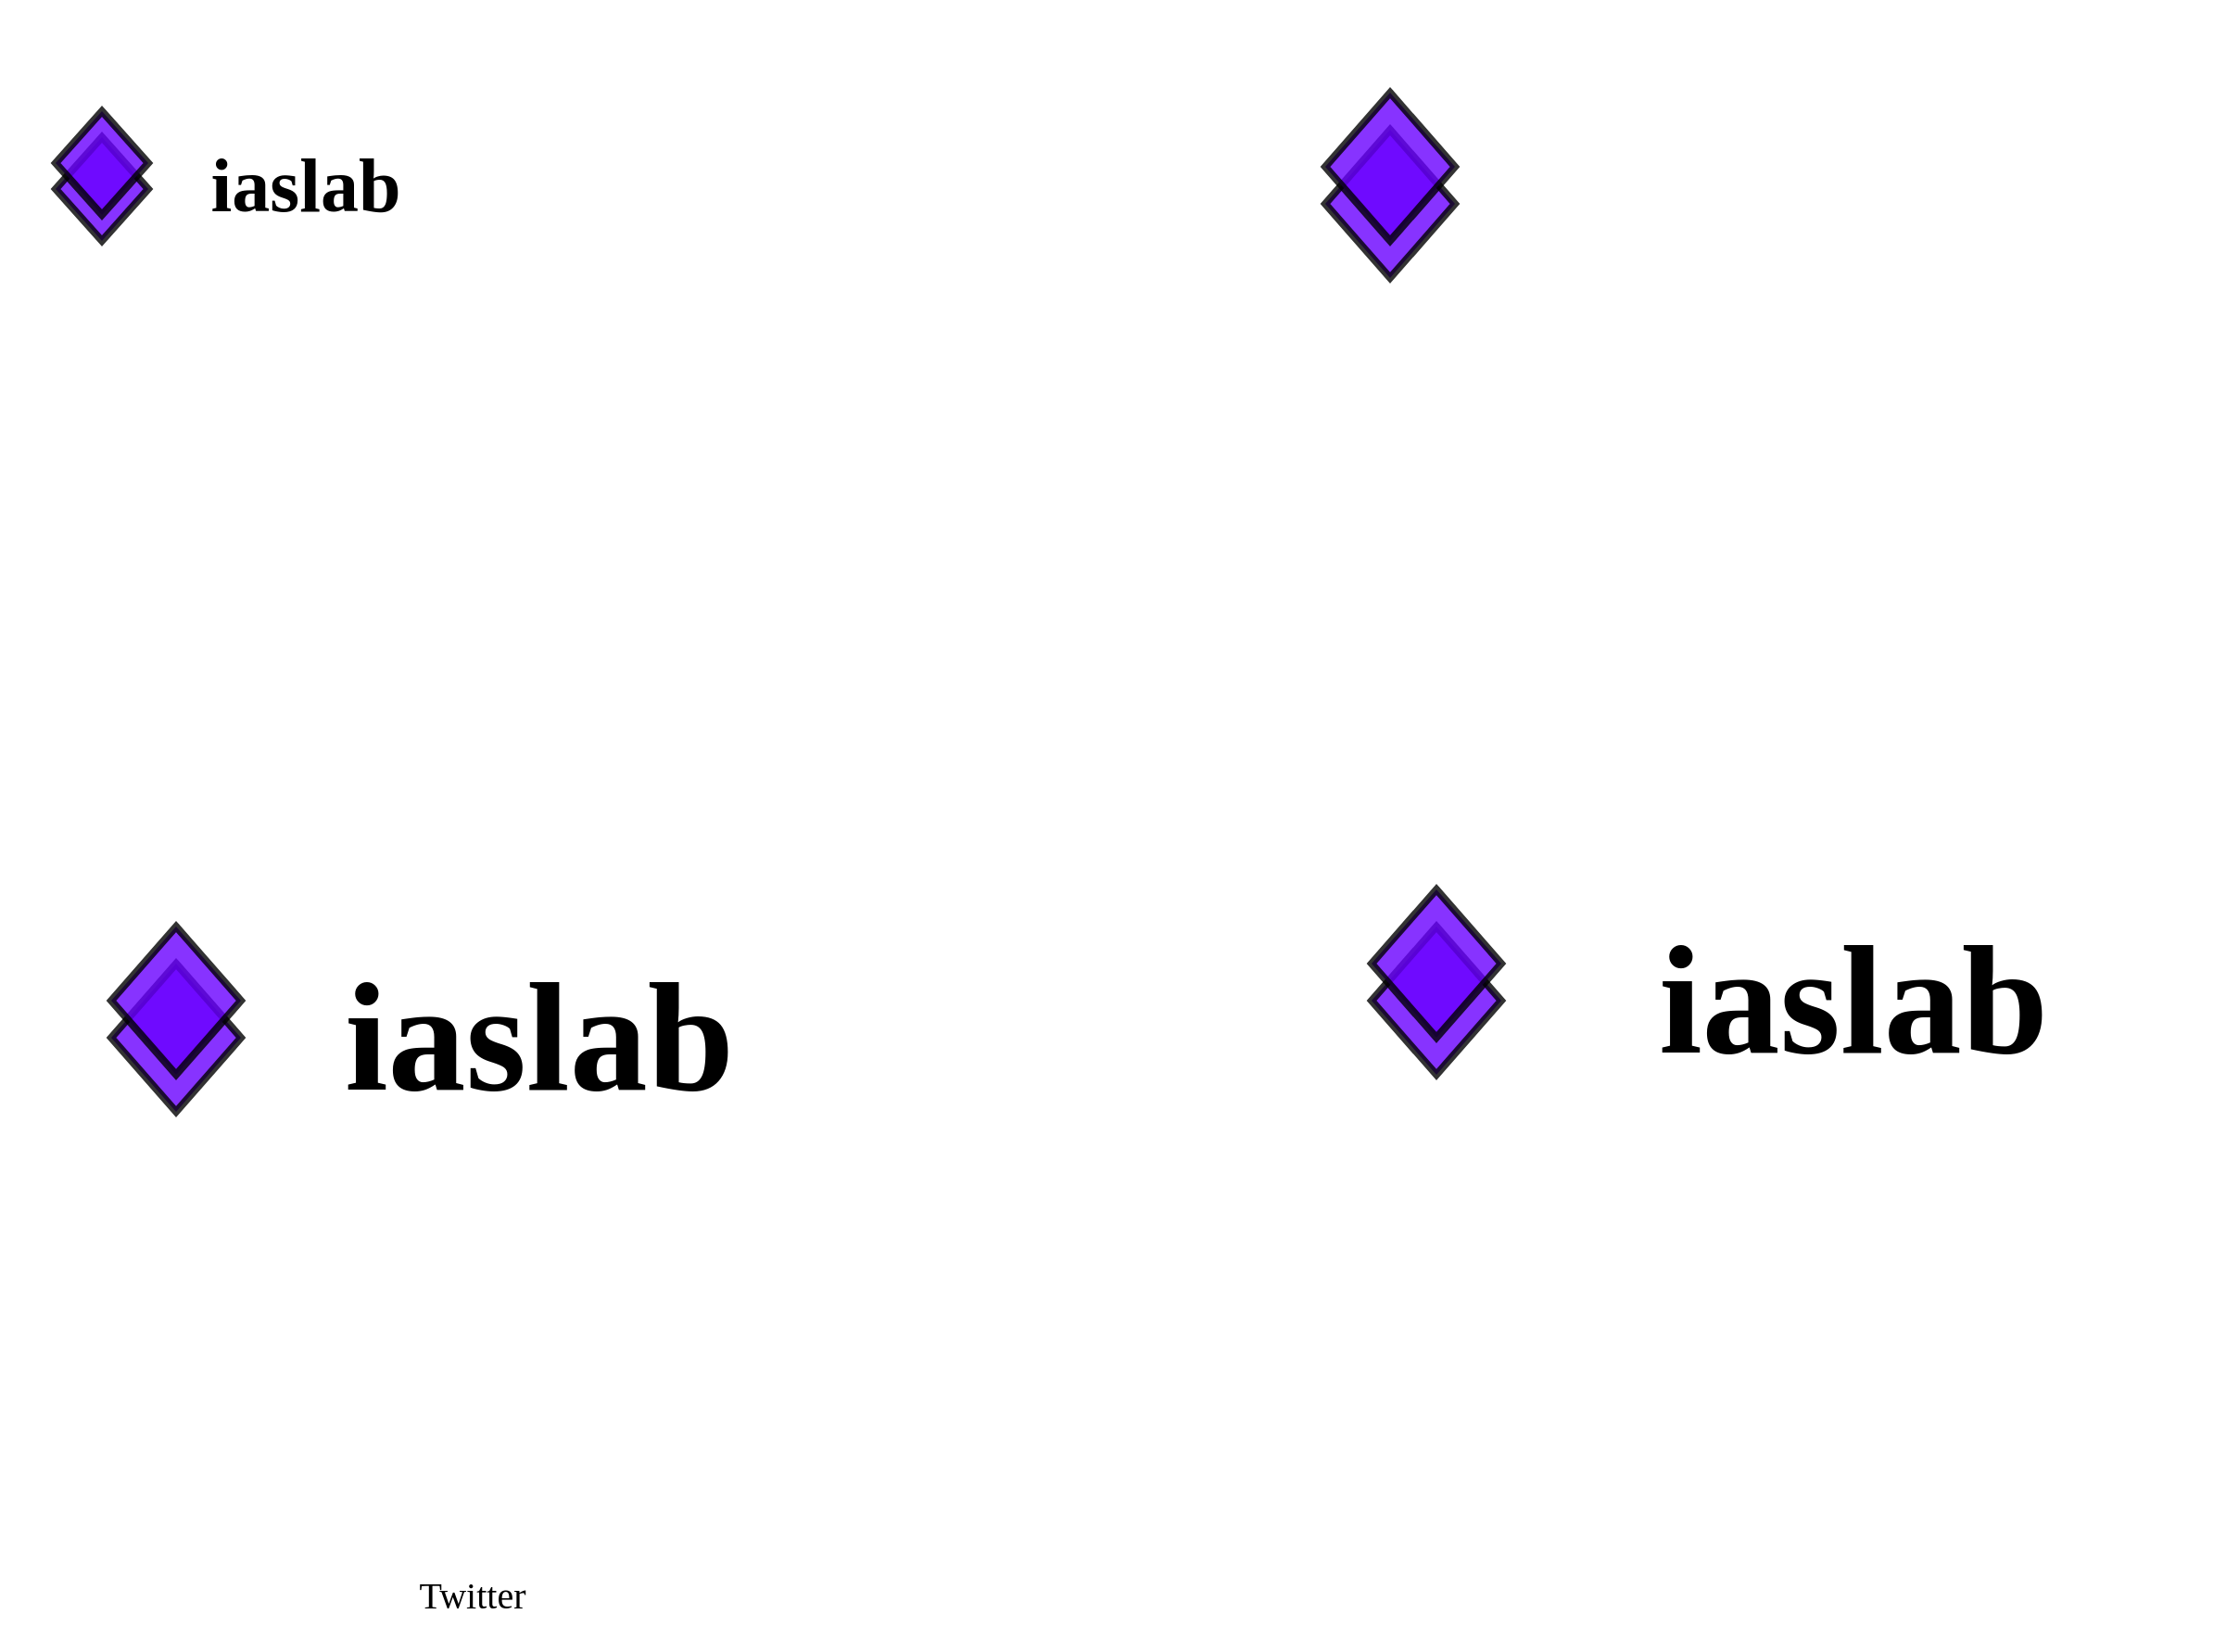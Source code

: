 <mxfile version="14.1.1" type="device"><diagram id="nna5EPkS9BzB_fEzJtat" name="Page-1"><mxGraphModel dx="395" dy="245" grid="1" gridSize="10" guides="1" tooltips="1" connect="1" arrows="1" fold="1" page="1" pageScale="1" pageWidth="850" pageHeight="1100" math="0" shadow="0"><root><mxCell id="0"/><mxCell id="1" parent="0"/><mxCell id="nc7UMncQNNDhXfbuz5wj-1" value="&lt;font style=&quot;font-size: 41px;&quot;&gt;iaslab&lt;/font&gt;" style="text;html=1;strokeColor=none;fillColor=none;align=center;verticalAlign=middle;whiteSpace=wrap;rounded=0;fontSize=41;fontStyle=1;fontFamily=Lucida Console;" parent="1" vertex="1"><mxGeometry x="190" y="80" width="330" height="200" as="geometry"/></mxCell><mxCell id="nc7UMncQNNDhXfbuz5wj-4" value="&lt;font style=&quot;font-size: 20px&quot;&gt;Twitter&lt;/font&gt;" style="text;html=1;strokeColor=none;fillColor=none;align=center;verticalAlign=middle;whiteSpace=wrap;rounded=0;fontFamily=Lucida Console;fontSize=84;" parent="1" vertex="1"><mxGeometry x="425" y="910" width="40" height="20" as="geometry"/></mxCell><mxCell id="f1E9kWiboSEiSXTBSAwd-43" value="" style="group;strokeWidth=4;" parent="1" vertex="1" connectable="0"><mxGeometry x="220" y="140" width="50" height="70" as="geometry"/></mxCell><mxCell id="f1E9kWiboSEiSXTBSAwd-44" value="" style="rhombus;whiteSpace=wrap;html=1;fillColor=#6a00ff;fontColor=#ffffff;opacity=80;strokeWidth=4;" parent="f1E9kWiboSEiSXTBSAwd-43" vertex="1"><mxGeometry y="14" width="50" height="56" as="geometry"/></mxCell><mxCell id="f1E9kWiboSEiSXTBSAwd-45" value="" style="rhombus;whiteSpace=wrap;html=1;fillColor=#6a00ff;fontColor=#ffffff;opacity=80;strokeWidth=4;" parent="f1E9kWiboSEiSXTBSAwd-43" vertex="1"><mxGeometry width="50" height="56" as="geometry"/></mxCell><mxCell id="nc7UMncQNNDhXfbuz5wj-6" value="&lt;font style=&quot;font-size: 84px;&quot;&gt;iaslab&lt;/font&gt;" style="text;html=1;strokeColor=none;fillColor=none;align=center;verticalAlign=middle;whiteSpace=wrap;rounded=0;fontSize=84;fontStyle=1;fontFamily=Lucida Console;" parent="1" vertex="1"><mxGeometry x="990" y="560" width="400" height="120" as="geometry"/></mxCell><mxCell id="f1E9kWiboSEiSXTBSAwd-37" value="" style="group;strokeWidth=4;" parent="1" vertex="1" connectable="0"><mxGeometry x="930" y="560" width="70" height="100" as="geometry"/></mxCell><mxCell id="f1E9kWiboSEiSXTBSAwd-38" value="" style="rhombus;whiteSpace=wrap;html=1;fillColor=#6a00ff;fontColor=#ffffff;opacity=80;strokeWidth=4;" parent="f1E9kWiboSEiSXTBSAwd-37" vertex="1"><mxGeometry y="20" width="70" height="80" as="geometry"/></mxCell><mxCell id="f1E9kWiboSEiSXTBSAwd-39" value="" style="rhombus;whiteSpace=wrap;html=1;fillColor=#6a00ff;fontColor=#ffffff;opacity=80;strokeWidth=4;" parent="f1E9kWiboSEiSXTBSAwd-37" vertex="1"><mxGeometry width="70" height="80" as="geometry"/></mxCell><mxCell id="1vYbOUPyqsmeCK9FVQiZ-1" value="" style="group" parent="1" vertex="1" connectable="0"><mxGeometry x="210" y="390" width="500" height="500" as="geometry"/></mxCell><mxCell id="nc7UMncQNNDhXfbuz5wj-3" value="&lt;font style=&quot;font-size: 84px&quot;&gt;&amp;nbsp; iaslab&lt;/font&gt;" style="text;html=1;strokeColor=none;fillColor=none;align=center;verticalAlign=middle;whiteSpace=wrap;rounded=0;fontSize=84;fontStyle=1;fontFamily=Lucida Console;" parent="1vYbOUPyqsmeCK9FVQiZ-1" vertex="1"><mxGeometry width="500" height="500" as="geometry"/></mxCell><mxCell id="f1E9kWiboSEiSXTBSAwd-40" value="" style="group;strokeWidth=4;" parent="1vYbOUPyqsmeCK9FVQiZ-1" vertex="1" connectable="0"><mxGeometry x="40" y="190" width="70" height="100" as="geometry"/></mxCell><mxCell id="f1E9kWiboSEiSXTBSAwd-41" value="" style="rhombus;whiteSpace=wrap;html=1;fillColor=#6a00ff;fontColor=#ffffff;opacity=80;strokeWidth=4;" parent="f1E9kWiboSEiSXTBSAwd-40" vertex="1"><mxGeometry y="20" width="70" height="80" as="geometry"/></mxCell><mxCell id="f1E9kWiboSEiSXTBSAwd-42" value="" style="rhombus;whiteSpace=wrap;html=1;fillColor=#6a00ff;fontColor=#ffffff;opacity=80;strokeWidth=4;" parent="f1E9kWiboSEiSXTBSAwd-40" vertex="1"><mxGeometry width="70" height="80" as="geometry"/></mxCell><mxCell id="xubcN2ev_bGvg4x5stcW-5" value="" style="group" vertex="1" connectable="0" parent="1"><mxGeometry x="880" y="120" width="120" height="120" as="geometry"/></mxCell><mxCell id="xubcN2ev_bGvg4x5stcW-1" value="" style="rounded=0;whiteSpace=wrap;html=1;strokeColor=none;fillColor=none;" vertex="1" parent="xubcN2ev_bGvg4x5stcW-5"><mxGeometry width="120" height="120" as="geometry"/></mxCell><mxCell id="xubcN2ev_bGvg4x5stcW-3" value="" style="group" vertex="1" connectable="0" parent="xubcN2ev_bGvg4x5stcW-5"><mxGeometry x="25" y="10" width="70" height="100" as="geometry"/></mxCell><mxCell id="f1E9kWiboSEiSXTBSAwd-35" value="" style="rhombus;whiteSpace=wrap;html=1;fillColor=#6a00ff;fontColor=#ffffff;opacity=80;strokeWidth=4;" parent="xubcN2ev_bGvg4x5stcW-3" vertex="1"><mxGeometry y="20" width="70" height="80" as="geometry"/></mxCell><mxCell id="f1E9kWiboSEiSXTBSAwd-36" value="" style="rhombus;whiteSpace=wrap;html=1;fillColor=#6a00ff;fontColor=#ffffff;opacity=80;strokeWidth=4;" parent="xubcN2ev_bGvg4x5stcW-3" vertex="1"><mxGeometry width="70" height="80" as="geometry"/></mxCell></root></mxGraphModel></diagram></mxfile>